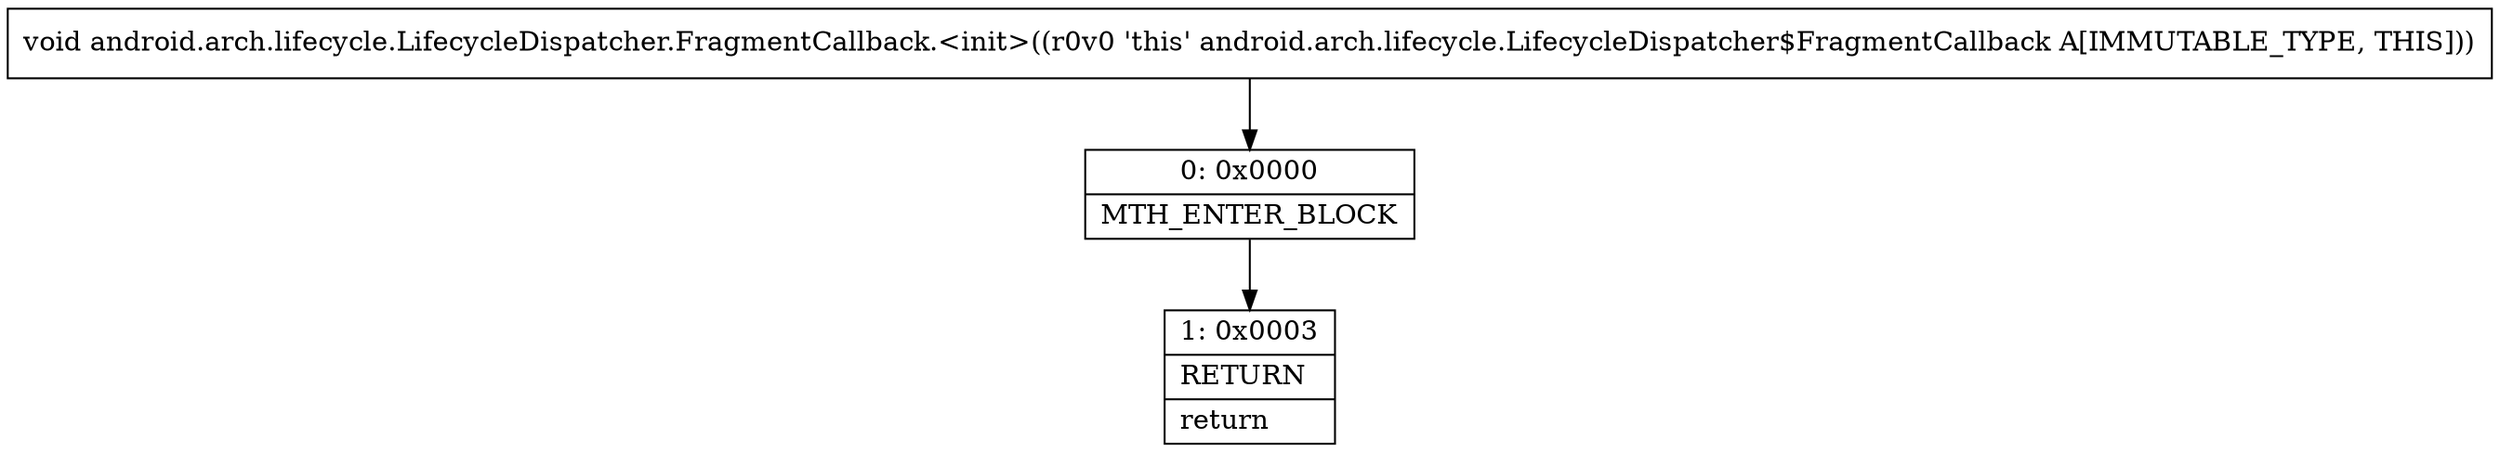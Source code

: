 digraph "CFG forandroid.arch.lifecycle.LifecycleDispatcher.FragmentCallback.\<init\>()V" {
Node_0 [shape=record,label="{0\:\ 0x0000|MTH_ENTER_BLOCK\l}"];
Node_1 [shape=record,label="{1\:\ 0x0003|RETURN\l|return\l}"];
MethodNode[shape=record,label="{void android.arch.lifecycle.LifecycleDispatcher.FragmentCallback.\<init\>((r0v0 'this' android.arch.lifecycle.LifecycleDispatcher$FragmentCallback A[IMMUTABLE_TYPE, THIS])) }"];
MethodNode -> Node_0;
Node_0 -> Node_1;
}

